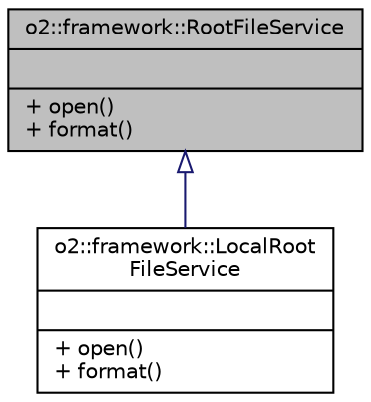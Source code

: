 digraph "o2::framework::RootFileService"
{
 // INTERACTIVE_SVG=YES
  bgcolor="transparent";
  edge [fontname="Helvetica",fontsize="10",labelfontname="Helvetica",labelfontsize="10"];
  node [fontname="Helvetica",fontsize="10",shape=record];
  Node1 [label="{o2::framework::RootFileService\n||+ open()\l+ format()\l}",height=0.2,width=0.4,color="black", fillcolor="grey75", style="filled", fontcolor="black"];
  Node1 -> Node2 [dir="back",color="midnightblue",fontsize="10",style="solid",arrowtail="onormal",fontname="Helvetica"];
  Node2 [label="{o2::framework::LocalRoot\lFileService\n||+ open()\l+ format()\l}",height=0.2,width=0.4,color="black",URL="$dc/db4/classo2_1_1framework_1_1LocalRootFileService.html",tooltip="A simple service to create ROOT files in the local folder. "];
}

